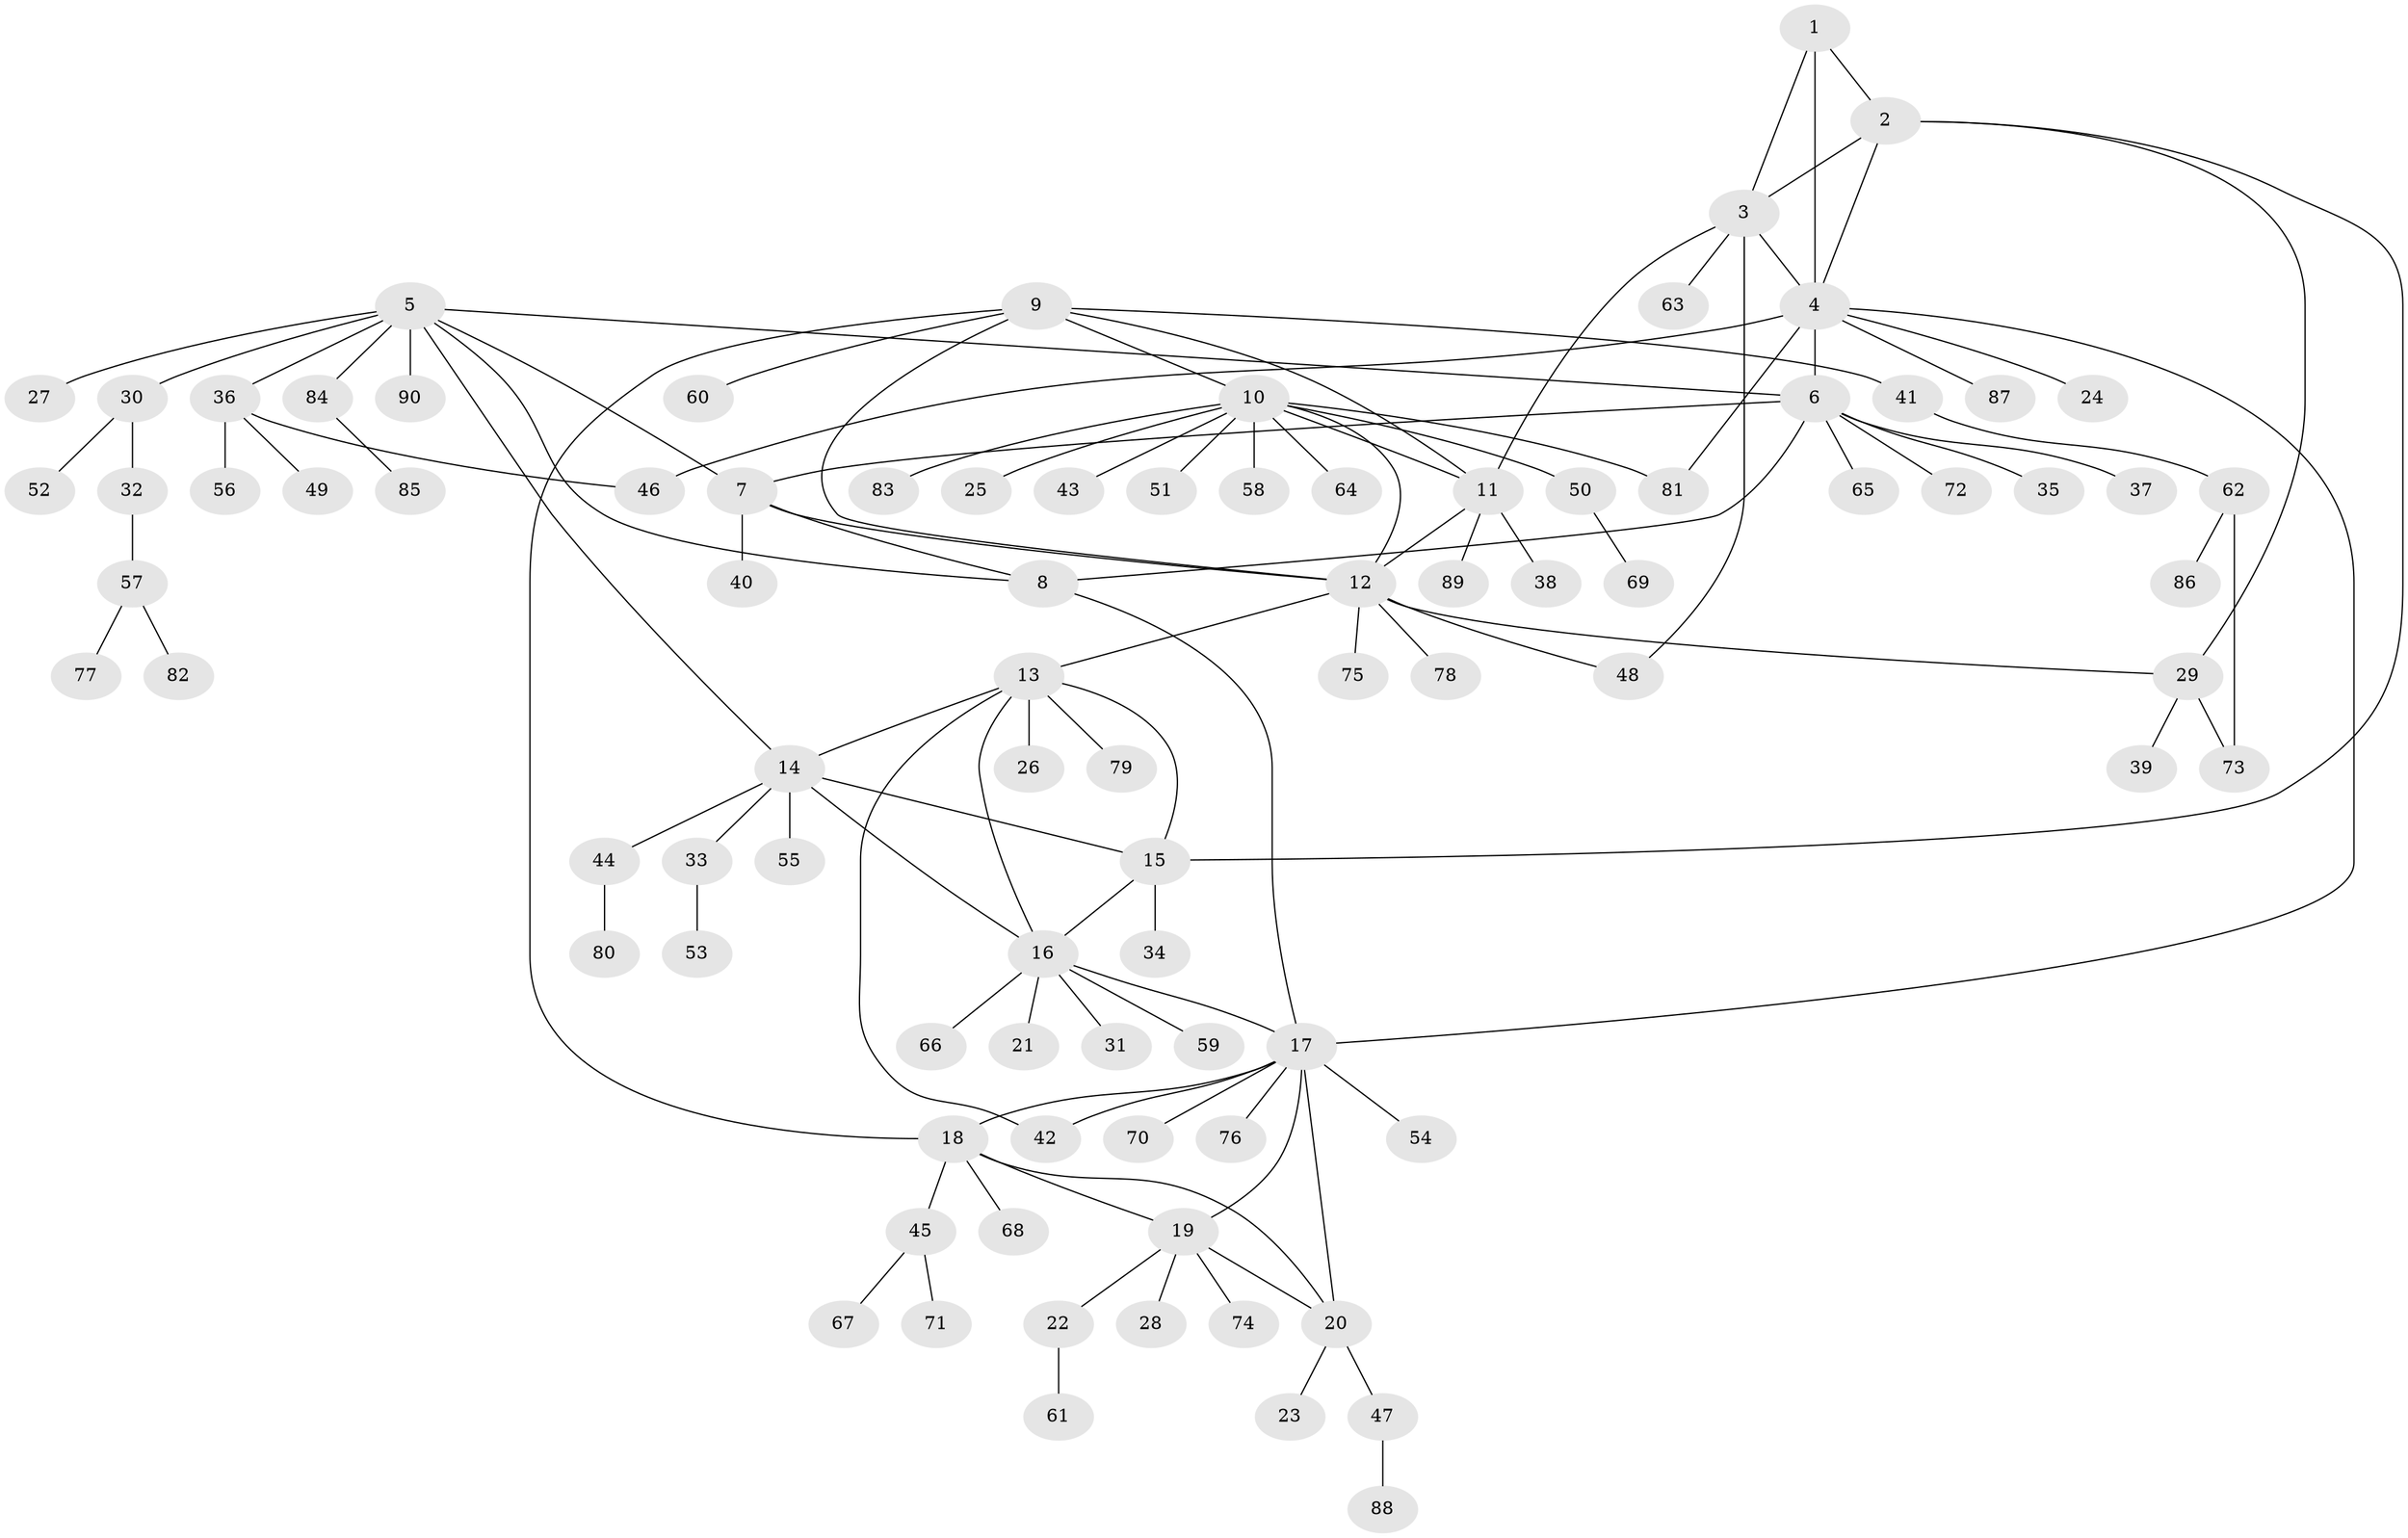 // Generated by graph-tools (version 1.1) at 2025/11/02/27/25 16:11:30]
// undirected, 90 vertices, 116 edges
graph export_dot {
graph [start="1"]
  node [color=gray90,style=filled];
  1;
  2;
  3;
  4;
  5;
  6;
  7;
  8;
  9;
  10;
  11;
  12;
  13;
  14;
  15;
  16;
  17;
  18;
  19;
  20;
  21;
  22;
  23;
  24;
  25;
  26;
  27;
  28;
  29;
  30;
  31;
  32;
  33;
  34;
  35;
  36;
  37;
  38;
  39;
  40;
  41;
  42;
  43;
  44;
  45;
  46;
  47;
  48;
  49;
  50;
  51;
  52;
  53;
  54;
  55;
  56;
  57;
  58;
  59;
  60;
  61;
  62;
  63;
  64;
  65;
  66;
  67;
  68;
  69;
  70;
  71;
  72;
  73;
  74;
  75;
  76;
  77;
  78;
  79;
  80;
  81;
  82;
  83;
  84;
  85;
  86;
  87;
  88;
  89;
  90;
  1 -- 2;
  1 -- 3;
  1 -- 4;
  2 -- 3;
  2 -- 4;
  2 -- 15;
  2 -- 29;
  3 -- 4;
  3 -- 11;
  3 -- 48;
  3 -- 63;
  4 -- 6;
  4 -- 17;
  4 -- 24;
  4 -- 46;
  4 -- 81;
  4 -- 87;
  5 -- 6;
  5 -- 7;
  5 -- 8;
  5 -- 14;
  5 -- 27;
  5 -- 30;
  5 -- 36;
  5 -- 84;
  5 -- 90;
  6 -- 7;
  6 -- 8;
  6 -- 35;
  6 -- 37;
  6 -- 65;
  6 -- 72;
  7 -- 8;
  7 -- 12;
  7 -- 40;
  8 -- 17;
  9 -- 10;
  9 -- 11;
  9 -- 12;
  9 -- 18;
  9 -- 41;
  9 -- 60;
  10 -- 11;
  10 -- 12;
  10 -- 25;
  10 -- 43;
  10 -- 50;
  10 -- 51;
  10 -- 58;
  10 -- 64;
  10 -- 81;
  10 -- 83;
  11 -- 12;
  11 -- 38;
  11 -- 89;
  12 -- 13;
  12 -- 29;
  12 -- 48;
  12 -- 75;
  12 -- 78;
  13 -- 14;
  13 -- 15;
  13 -- 16;
  13 -- 26;
  13 -- 42;
  13 -- 79;
  14 -- 15;
  14 -- 16;
  14 -- 33;
  14 -- 44;
  14 -- 55;
  15 -- 16;
  15 -- 34;
  16 -- 17;
  16 -- 21;
  16 -- 31;
  16 -- 59;
  16 -- 66;
  17 -- 18;
  17 -- 19;
  17 -- 20;
  17 -- 42;
  17 -- 54;
  17 -- 70;
  17 -- 76;
  18 -- 19;
  18 -- 20;
  18 -- 45;
  18 -- 68;
  19 -- 20;
  19 -- 22;
  19 -- 28;
  19 -- 74;
  20 -- 23;
  20 -- 47;
  22 -- 61;
  29 -- 39;
  29 -- 73;
  30 -- 32;
  30 -- 52;
  32 -- 57;
  33 -- 53;
  36 -- 46;
  36 -- 49;
  36 -- 56;
  41 -- 62;
  44 -- 80;
  45 -- 67;
  45 -- 71;
  47 -- 88;
  50 -- 69;
  57 -- 77;
  57 -- 82;
  62 -- 73;
  62 -- 86;
  84 -- 85;
}
